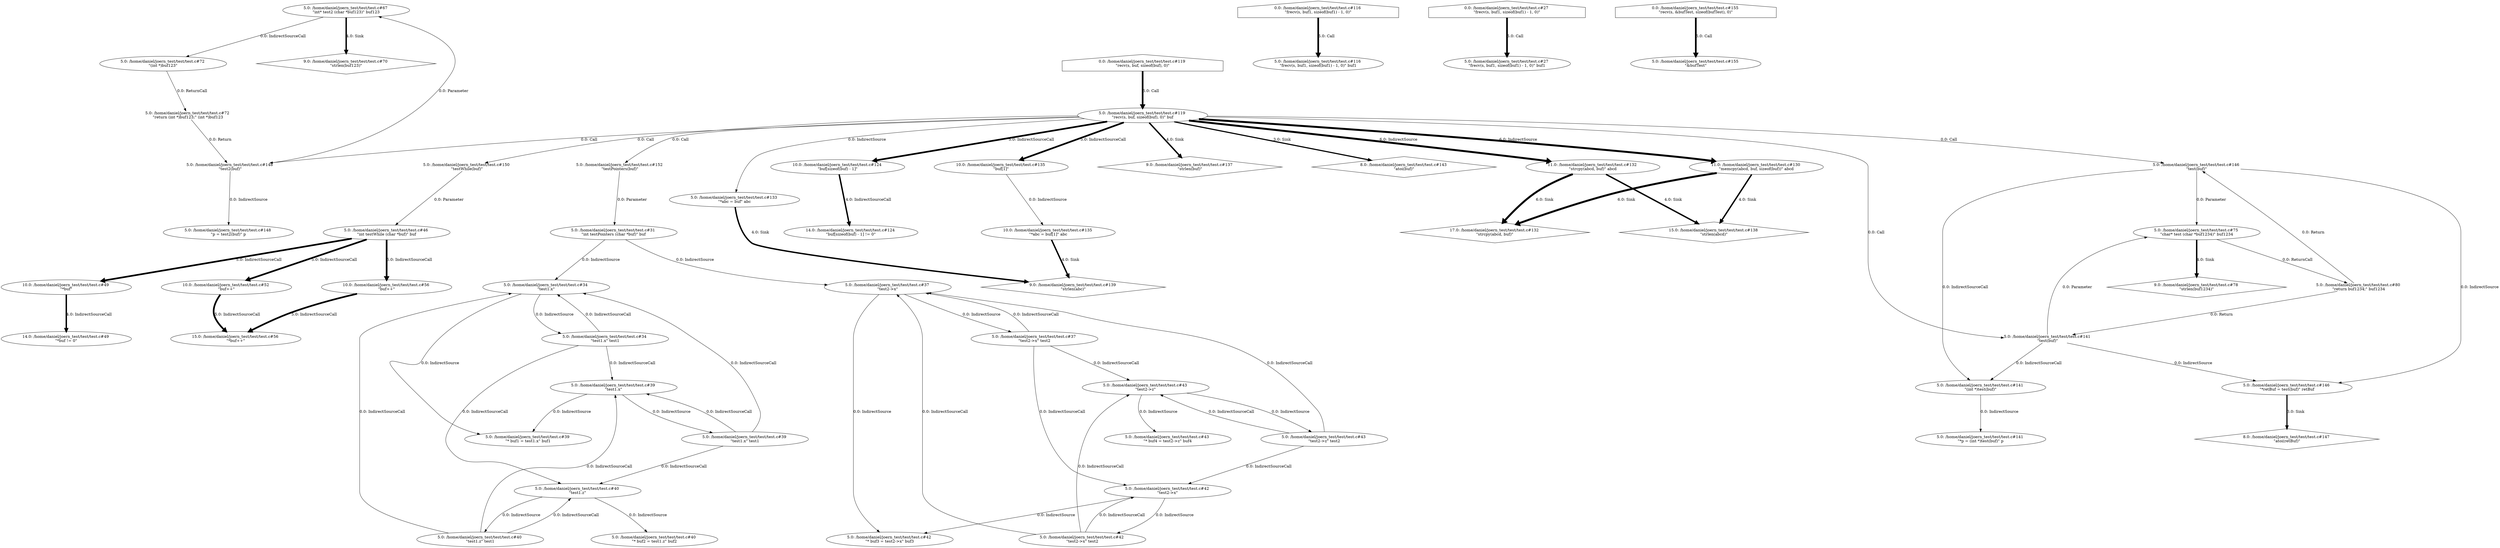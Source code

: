 digraph TaintDot {
	nodesep = 1.5
	ranksep = 1.5
	"5.0: /home/daniel/joern_test/test/test.c#67 
\"int* test2 (char *buf123)\" buf123"
	"5.0: /home/daniel/joern_test/test/test.c#31 
\"int testPointers (char *buf)\" buf" -> "5.0: /home/daniel/joern_test/test/test.c#37 
\"test2->x\"" [label = "0.0: IndirectSource", penwidth = 1.0]
	"5.0: /home/daniel/joern_test/test/test.c#43 
\"test2->z\" test2"
	"5.0: /home/daniel/joern_test/test/test.c#42 
\"test2->x\""
	"5.0: /home/daniel/joern_test/test/test.c#119 
\"recv(s, buf, sizeof(buf), 0)\" buf" -> "5.0: /home/daniel/joern_test/test/test.c#146 
\"test(buf)\"" [label = "0.0: Call", penwidth = 1.0]
	"10.0: /home/daniel/joern_test/test/test.c#135 
\"buf[1]\""
	"5.0: /home/daniel/joern_test/test/test.c#42 
\"test2->x\" test2" -> "5.0: /home/daniel/joern_test/test/test.c#43 
\"test2->z\"" [label = "0.0: IndirectSourceCall", penwidth = 1.0]
	"5.0: /home/daniel/joern_test/test/test.c#119 
\"recv(s, buf, sizeof(buf), 0)\" buf" -> "11.0: /home/daniel/joern_test/test/test.c#130 
\"memcpy(abcd, buf, sizeof(buf))\" abcd" [label = "6.0: IndirectSource", penwidth = 7.0]
	"5.0: /home/daniel/joern_test/test/test.c#141 
\"(int *)test(buf)\""
	"17.0: /home/daniel/joern_test/test/test.c#132 
\"strcpy(abcd, buf)\"" [shape = diamond]
	"5.0: /home/daniel/joern_test/test/test.c#39 
\"test1.x\"" -> "5.0: /home/daniel/joern_test/test/test.c#39 
\"* buf1 = test1.x\" buf1" [label = "0.0: IndirectSource", penwidth = 1.0]
	"5.0: /home/daniel/joern_test/test/test.c#46 
\"int testWhile (char *buf)\" buf" -> "10.0: /home/daniel/joern_test/test/test.c#52 
\"buf++\"" [label = "5.0: IndirectSourceCall", penwidth = 6.0]
	"5.0: /home/daniel/joern_test/test/test.c#34 
\"test1.x\" test1" -> "5.0: /home/daniel/joern_test/test/test.c#34 
\"test1.x\"" [label = "0.0: IndirectSourceCall", penwidth = 1.0]
	"9.0: /home/daniel/joern_test/test/test.c#78 
\"strlen(buf1234)\"" [shape = diamond]
	"5.0: /home/daniel/joern_test/test/test.c#119 
\"recv(s, buf, sizeof(buf), 0)\" buf" -> "11.0: /home/daniel/joern_test/test/test.c#132 
\"strcpy(abcd, buf)\" abcd" [label = "6.0: IndirectSource", penwidth = 7.0]
	"5.0: /home/daniel/joern_test/test/test.c#43 
\"test2->z\" test2" -> "5.0: /home/daniel/joern_test/test/test.c#37 
\"test2->x\"" [label = "0.0: IndirectSourceCall", penwidth = 1.0]
	"5.0: /home/daniel/joern_test/test/test.c#119 
\"recv(s, buf, sizeof(buf), 0)\" buf" -> "5.0: /home/daniel/joern_test/test/test.c#133 
\"*abc = buf\" abc" [label = "0.0: IndirectSource", penwidth = 1.0]
	"5.0: /home/daniel/joern_test/test/test.c#119 
\"recv(s, buf, sizeof(buf), 0)\" buf" -> "10.0: /home/daniel/joern_test/test/test.c#135 
\"buf[1]\"" [label = "5.0: IndirectSourceCall", penwidth = 6.0]
	"5.0: /home/daniel/joern_test/test/test.c#119 
\"recv(s, buf, sizeof(buf), 0)\" buf" -> "5.0: /home/daniel/joern_test/test/test.c#148 
\"test2(buf)\"" [label = "0.0: Call", penwidth = 1.0]
	"5.0: /home/daniel/joern_test/test/test.c#37 
\"test2->x\"" -> "5.0: /home/daniel/joern_test/test/test.c#37 
\"test2->x\" test2" [label = "0.0: IndirectSource", penwidth = 1.0]
	"0.0: /home/daniel/joern_test/test/test.c#116 
\"frecv(s, buf1, sizeof(buf1) - 1, 0)\"" -> "5.0: /home/daniel/joern_test/test/test.c#116 
\"frecv(s, buf1, sizeof(buf1) - 1, 0)\" buf1" [label = "5.0: Call", penwidth = 6.0]
	"5.0: /home/daniel/joern_test/test/test.c#146 
\"test(buf)\"" -> "5.0: /home/daniel/joern_test/test/test.c#146 
\"*retBuf = test(buf)\" retBuf" [label = "0.0: IndirectSource", penwidth = 1.0]
	"5.0: /home/daniel/joern_test/test/test.c#72 
\"return (int *)buf123;\" (int *)buf123" [shape = plain]
	"5.0: /home/daniel/joern_test/test/test.c#46 
\"int testWhile (char *buf)\" buf"
	"5.0: /home/daniel/joern_test/test/test.c#42 
\"test2->x\"" -> "5.0: /home/daniel/joern_test/test/test.c#42 
\"* buf3 = test2->x\" buf3" [label = "0.0: IndirectSource", penwidth = 1.0]
	"5.0: /home/daniel/joern_test/test/test.c#150 
\"testWhile(buf)\"" [shape = plain]
	"5.0: /home/daniel/joern_test/test/test.c#34 
\"test1.x\"" -> "5.0: /home/daniel/joern_test/test/test.c#39 
\"* buf1 = test1.x\" buf1" [label = "0.0: IndirectSource", penwidth = 1.0]
	"5.0: /home/daniel/joern_test/test/test.c#80 
\"return buf1234;\" buf1234" [shape = plain]
	"5.0: /home/daniel/joern_test/test/test.c#34 
\"test1.x\" test1" -> "5.0: /home/daniel/joern_test/test/test.c#39 
\"test1.x\"" [label = "0.0: IndirectSourceCall", penwidth = 1.0]
	"11.0: /home/daniel/joern_test/test/test.c#132 
\"strcpy(abcd, buf)\" abcd" -> "17.0: /home/daniel/joern_test/test/test.c#132 
\"strcpy(abcd, buf)\"" [label = "6.0: Sink", penwidth = 7.0]
	"5.0: /home/daniel/joern_test/test/test.c#141 
\"test(buf)\"" -> "5.0: /home/daniel/joern_test/test/test.c#141 
\"(int *)test(buf)\"" [label = "0.0: IndirectSourceCall", penwidth = 1.0]
	"5.0: /home/daniel/joern_test/test/test.c#31 
\"int testPointers (char *buf)\" buf"
	"5.0: /home/daniel/joern_test/test/test.c#43 
\"test2->z\" test2" -> "5.0: /home/daniel/joern_test/test/test.c#43 
\"test2->z\"" [label = "0.0: IndirectSourceCall", penwidth = 1.0]
	"5.0: /home/daniel/joern_test/test/test.c#27 
\"frecv(s, buf1, sizeof(buf1) - 1, 0)\" buf1"
	"0.0: /home/daniel/joern_test/test/test.c#119 
\"recv(s, buf, sizeof(buf), 0)\"" -> "5.0: /home/daniel/joern_test/test/test.c#119 
\"recv(s, buf, sizeof(buf), 0)\" buf" [label = "5.0: Call", penwidth = 6.0]
	"5.0: /home/daniel/joern_test/test/test.c#37 
\"test2->x\""
	"5.0: /home/daniel/joern_test/test/test.c#148 
\"test2(buf)\"" -> "5.0: /home/daniel/joern_test/test/test.c#67 
\"int* test2 (char *buf123)\" buf123" [label = "0.0: Parameter", penwidth = 1.0]
	"5.0: /home/daniel/joern_test/test/test.c#141 
\"test(buf)\"" [shape = plain]
	"10.0: /home/daniel/joern_test/test/test.c#56 
\"buf++\""
	"5.0: /home/daniel/joern_test/test/test.c#39 
\"test1.x\" test1" -> "5.0: /home/daniel/joern_test/test/test.c#39 
\"test1.x\"" [label = "0.0: IndirectSourceCall", penwidth = 1.0]
	"5.0: /home/daniel/joern_test/test/test.c#43 
\"test2->z\"" -> "5.0: /home/daniel/joern_test/test/test.c#43 
\"test2->z\" test2" [label = "0.0: IndirectSource", penwidth = 1.0]
	"5.0: /home/daniel/joern_test/test/test.c#42 
\"test2->x\" test2" -> "5.0: /home/daniel/joern_test/test/test.c#37 
\"test2->x\"" [label = "0.0: IndirectSourceCall", penwidth = 1.0]
	"5.0: /home/daniel/joern_test/test/test.c#39 
\"test1.x\" test1"
	"10.0: /home/daniel/joern_test/test/test.c#135 
\"*abc = buf[1]\" abc" -> "9.0: /home/daniel/joern_test/test/test.c#139 
\"strlen(abc)\"" [label = "4.0: Sink", penwidth = 5.0]
	"5.0: /home/daniel/joern_test/test/test.c#72 
\"(int *)buf123\""
	"5.0: /home/daniel/joern_test/test/test.c#141 
\"*p = (int *)test(buf)\" p"
	"0.0: /home/daniel/joern_test/test/test.c#27 
\"frecv(s, buf1, sizeof(buf1) - 1, 0)\"" -> "5.0: /home/daniel/joern_test/test/test.c#27 
\"frecv(s, buf1, sizeof(buf1) - 1, 0)\" buf1" [label = "5.0: Call", penwidth = 6.0]
	"5.0: /home/daniel/joern_test/test/test.c#152 
\"testPointers(buf)\"" [shape = plain]
	"14.0: /home/daniel/joern_test/test/test.c#124 
\"buf[sizeof(buf) - 1] != 0\""
	"5.0: /home/daniel/joern_test/test/test.c#37 
\"test2->x\"" -> "5.0: /home/daniel/joern_test/test/test.c#42 
\"* buf3 = test2->x\" buf3" [label = "0.0: IndirectSource", penwidth = 1.0]
	"5.0: /home/daniel/joern_test/test/test.c#34 
\"test1.x\""
	"5.0: /home/daniel/joern_test/test/test.c#42 
\"test2->x\" test2"
	"5.0: /home/daniel/joern_test/test/test.c#146 
\"*retBuf = test(buf)\" retBuf"
	"9.0: /home/daniel/joern_test/test/test.c#137 
\"strlen(buf)\"" [shape = diamond]
	"5.0: /home/daniel/joern_test/test/test.c#39 
\"test1.x\""
	"5.0: /home/daniel/joern_test/test/test.c#146 
\"test(buf)\""
	"5.0: /home/daniel/joern_test/test/test.c#75 
\"char* test (char *buf1234)\" buf1234" -> "9.0: /home/daniel/joern_test/test/test.c#78 
\"strlen(buf1234)\"" [label = "4.0: Sink", penwidth = 5.0]
	"5.0: /home/daniel/joern_test/test/test.c#119 
\"recv(s, buf, sizeof(buf), 0)\" buf" -> "5.0: /home/daniel/joern_test/test/test.c#141 
\"test(buf)\"" [label = "0.0: Call", penwidth = 1.0]
	"5.0: /home/daniel/joern_test/test/test.c#146 
\"test(buf)\"" -> "5.0: /home/daniel/joern_test/test/test.c#141 
\"(int *)test(buf)\"" [label = "0.0: IndirectSourceCall", penwidth = 1.0]
	"5.0: /home/daniel/joern_test/test/test.c#40 
\"test1.z\"" -> "5.0: /home/daniel/joern_test/test/test.c#40 
\"* buf2 = test1.z\" buf2" [label = "0.0: IndirectSource", penwidth = 1.0]
	"5.0: /home/daniel/joern_test/test/test.c#40 
\"* buf2 = test1.z\" buf2"
	"5.0: /home/daniel/joern_test/test/test.c#42 
\"test2->x\" test2" -> "5.0: /home/daniel/joern_test/test/test.c#42 
\"test2->x\"" [label = "0.0: IndirectSourceCall", penwidth = 1.0]
	"5.0: /home/daniel/joern_test/test/test.c#72 
\"return (int *)buf123;\" (int *)buf123" -> "5.0: /home/daniel/joern_test/test/test.c#148 
\"test2(buf)\"" [label = "0.0: Return", penwidth = 1.0]
	"5.0: /home/daniel/joern_test/test/test.c#116 
\"frecv(s, buf1, sizeof(buf1) - 1, 0)\" buf1"
	"5.0: /home/daniel/joern_test/test/test.c#40 
\"test1.z\"" -> "5.0: /home/daniel/joern_test/test/test.c#40 
\"test1.z\" test1" [label = "0.0: IndirectSource", penwidth = 1.0]
	"5.0: /home/daniel/joern_test/test/test.c#119 
\"recv(s, buf, sizeof(buf), 0)\" buf" -> "8.0: /home/daniel/joern_test/test/test.c#143 
\"atoi(buf)\"" [label = "3.0: Sink", penwidth = 4.0]
	"11.0: /home/daniel/joern_test/test/test.c#130 
\"memcpy(abcd, buf, sizeof(buf))\" abcd" -> "15.0: /home/daniel/joern_test/test/test.c#138 
\"strlen(abcd)\"" [label = "4.0: Sink", penwidth = 5.0]
	"5.0: /home/daniel/joern_test/test/test.c#72 
\"(int *)buf123\"" -> "5.0: /home/daniel/joern_test/test/test.c#72 
\"return (int *)buf123;\" (int *)buf123" [label = "0.0: ReturnCall", penwidth = 1.0]
	"5.0: /home/daniel/joern_test/test/test.c#119 
\"recv(s, buf, sizeof(buf), 0)\" buf" -> "5.0: /home/daniel/joern_test/test/test.c#150 
\"testWhile(buf)\"" [label = "0.0: Call", penwidth = 1.0]
	"5.0: /home/daniel/joern_test/test/test.c#43 
\"* buf4 = test2->z\" buf4"
	"5.0: /home/daniel/joern_test/test/test.c#37 
\"test2->x\" test2"
	"5.0: /home/daniel/joern_test/test/test.c#34 
\"test1.x\" test1" -> "5.0: /home/daniel/joern_test/test/test.c#40 
\"test1.z\"" [label = "0.0: IndirectSourceCall", penwidth = 1.0]
	"5.0: /home/daniel/joern_test/test/test.c#146 
\"test(buf)\"" -> "5.0: /home/daniel/joern_test/test/test.c#75 
\"char* test (char *buf1234)\" buf1234" [label = "0.0: Parameter", penwidth = 1.0]
	"15.0: /home/daniel/joern_test/test/test.c#56 
\"*buf++\""
	"0.0: /home/daniel/joern_test/test/test.c#116 
\"frecv(s, buf1, sizeof(buf1) - 1, 0)\"" [shape = house]
	"5.0: /home/daniel/joern_test/test/test.c#42 
\"test2->x\"" -> "5.0: /home/daniel/joern_test/test/test.c#42 
\"test2->x\" test2" [label = "0.0: IndirectSource", penwidth = 1.0]
	"10.0: /home/daniel/joern_test/test/test.c#49 
\"*buf\""
	"5.0: /home/daniel/joern_test/test/test.c#146 
\"*retBuf = test(buf)\" retBuf" -> "8.0: /home/daniel/joern_test/test/test.c#147 
\"atoi(retBuf)\"" [label = "3.0: Sink", penwidth = 4.0]
	"5.0: /home/daniel/joern_test/test/test.c#75 
\"char* test (char *buf1234)\" buf1234" -> "5.0: /home/daniel/joern_test/test/test.c#80 
\"return buf1234;\" buf1234" [label = "0.0: ReturnCall", penwidth = 1.0]
	"11.0: /home/daniel/joern_test/test/test.c#132 
\"strcpy(abcd, buf)\" abcd" -> "15.0: /home/daniel/joern_test/test/test.c#138 
\"strlen(abcd)\"" [label = "4.0: Sink", penwidth = 5.0]
	"5.0: /home/daniel/joern_test/test/test.c#42 
\"* buf3 = test2->x\" buf3"
	"5.0: /home/daniel/joern_test/test/test.c#46 
\"int testWhile (char *buf)\" buf" -> "10.0: /home/daniel/joern_test/test/test.c#49 
\"*buf\"" [label = "5.0: IndirectSourceCall", penwidth = 6.0]
	"5.0: /home/daniel/joern_test/test/test.c#148 
\"test2(buf)\"" -> "5.0: /home/daniel/joern_test/test/test.c#148 
\"p = test2(buf)\" p" [label = "0.0: IndirectSource", penwidth = 1.0]
	"5.0: /home/daniel/joern_test/test/test.c#39 
\"test1.x\" test1" -> "5.0: /home/daniel/joern_test/test/test.c#34 
\"test1.x\"" [label = "0.0: IndirectSourceCall", penwidth = 1.0]
	"5.0: /home/daniel/joern_test/test/test.c#31 
\"int testPointers (char *buf)\" buf" -> "5.0: /home/daniel/joern_test/test/test.c#34 
\"test1.x\"" [label = "0.0: IndirectSource", penwidth = 1.0]
	"10.0: /home/daniel/joern_test/test/test.c#49 
\"*buf\"" -> "14.0: /home/daniel/joern_test/test/test.c#49 
\"*buf != 0\"" [label = "4.0: IndirectSourceCall", penwidth = 5.0]
	"5.0: /home/daniel/joern_test/test/test.c#148 
\"test2(buf)\"" [shape = plain]
	"5.0: /home/daniel/joern_test/test/test.c#40 
\"test1.z\" test1"
	"5.0: /home/daniel/joern_test/test/test.c#148 
\"test2(buf)\""
	"11.0: /home/daniel/joern_test/test/test.c#132 
\"strcpy(abcd, buf)\" abcd"
	"5.0: /home/daniel/joern_test/test/test.c#43 
\"test2->z\" test2" -> "5.0: /home/daniel/joern_test/test/test.c#42 
\"test2->x\"" [label = "0.0: IndirectSourceCall", penwidth = 1.0]
	"10.0: /home/daniel/joern_test/test/test.c#135 
\"*abc = buf[1]\" abc"
	"5.0: /home/daniel/joern_test/test/test.c#37 
\"test2->x\" test2" -> "5.0: /home/daniel/joern_test/test/test.c#43 
\"test2->z\"" [label = "0.0: IndirectSourceCall", penwidth = 1.0]
	"14.0: /home/daniel/joern_test/test/test.c#49 
\"*buf != 0\""
	"5.0: /home/daniel/joern_test/test/test.c#141 
\"test(buf)\"" -> "5.0: /home/daniel/joern_test/test/test.c#75 
\"char* test (char *buf1234)\" buf1234" [label = "0.0: Parameter", penwidth = 1.0]
	"5.0: /home/daniel/joern_test/test/test.c#150 
\"testWhile(buf)\"" -> "5.0: /home/daniel/joern_test/test/test.c#46 
\"int testWhile (char *buf)\" buf" [label = "0.0: Parameter", penwidth = 1.0]
	"5.0: /home/daniel/joern_test/test/test.c#34 
\"test1.x\" test1"
	"5.0: /home/daniel/joern_test/test/test.c#75 
\"char* test (char *buf1234)\" buf1234"
	"5.0: /home/daniel/joern_test/test/test.c#133 
\"*abc = buf\" abc"
	"15.0: /home/daniel/joern_test/test/test.c#138 
\"strlen(abcd)\"" [shape = diamond]
	"5.0: /home/daniel/joern_test/test/test.c#39 
\"test1.x\"" -> "5.0: /home/daniel/joern_test/test/test.c#39 
\"test1.x\" test1" [label = "0.0: IndirectSource", penwidth = 1.0]
	"5.0: /home/daniel/joern_test/test/test.c#119 
\"recv(s, buf, sizeof(buf), 0)\" buf"
	"5.0: /home/daniel/joern_test/test/test.c#155 
\"&bufTest\""
	"10.0: /home/daniel/joern_test/test/test.c#52 
\"buf++\""
	"5.0: /home/daniel/joern_test/test/test.c#80 
\"return buf1234;\" buf1234" -> "5.0: /home/daniel/joern_test/test/test.c#146 
\"test(buf)\"" [label = "0.0: Return", penwidth = 1.0]
	"10.0: /home/daniel/joern_test/test/test.c#52 
\"buf++\"" -> "15.0: /home/daniel/joern_test/test/test.c#56 
\"*buf++\"" [label = "5.0: IndirectSourceCall", penwidth = 6.0]
	"5.0: /home/daniel/joern_test/test/test.c#40 
\"test1.z\" test1" -> "5.0: /home/daniel/joern_test/test/test.c#40 
\"test1.z\"" [label = "0.0: IndirectSourceCall", penwidth = 1.0]
	"5.0: /home/daniel/joern_test/test/test.c#43 
\"test2->z\""
	"9.0: /home/daniel/joern_test/test/test.c#70 
\"strlen(buf123)\"" [shape = diamond]
	"10.0: /home/daniel/joern_test/test/test.c#124 
\"buf[sizeof(buf) - 1]\""
	"10.0: /home/daniel/joern_test/test/test.c#56 
\"buf++\"" -> "15.0: /home/daniel/joern_test/test/test.c#56 
\"*buf++\"" [label = "5.0: IndirectSourceCall", penwidth = 6.0]
	"5.0: /home/daniel/joern_test/test/test.c#119 
\"recv(s, buf, sizeof(buf), 0)\" buf" -> "10.0: /home/daniel/joern_test/test/test.c#124 
\"buf[sizeof(buf) - 1]\"" [label = "5.0: IndirectSourceCall", penwidth = 6.0]
	"5.0: /home/daniel/joern_test/test/test.c#40 
\"test1.z\""
	"5.0: /home/daniel/joern_test/test/test.c#37 
\"test2->x\" test2" -> "5.0: /home/daniel/joern_test/test/test.c#37 
\"test2->x\"" [label = "0.0: IndirectSourceCall", penwidth = 1.0]
	"0.0: /home/daniel/joern_test/test/test.c#155 
\"recv(s, &bufTest, sizeof(bufTest), 0)\"" [shape = house]
	"8.0: /home/daniel/joern_test/test/test.c#143 
\"atoi(buf)\"" [shape = diamond]
	"5.0: /home/daniel/joern_test/test/test.c#80 
\"return buf1234;\" buf1234" -> "5.0: /home/daniel/joern_test/test/test.c#141 
\"test(buf)\"" [label = "0.0: Return", penwidth = 1.0]
	"5.0: /home/daniel/joern_test/test/test.c#119 
\"recv(s, buf, sizeof(buf), 0)\" buf" -> "5.0: /home/daniel/joern_test/test/test.c#152 
\"testPointers(buf)\"" [label = "0.0: Call", penwidth = 1.0]
	"11.0: /home/daniel/joern_test/test/test.c#130 
\"memcpy(abcd, buf, sizeof(buf))\" abcd" -> "17.0: /home/daniel/joern_test/test/test.c#132 
\"strcpy(abcd, buf)\"" [label = "6.0: Sink", penwidth = 7.0]
	"5.0: /home/daniel/joern_test/test/test.c#39 
\"* buf1 = test1.x\" buf1"
	"10.0: /home/daniel/joern_test/test/test.c#124 
\"buf[sizeof(buf) - 1]\"" -> "14.0: /home/daniel/joern_test/test/test.c#124 
\"buf[sizeof(buf) - 1] != 0\"" [label = "4.0: IndirectSourceCall", penwidth = 5.0]
	"5.0: /home/daniel/joern_test/test/test.c#40 
\"test1.z\" test1" -> "5.0: /home/daniel/joern_test/test/test.c#39 
\"test1.x\"" [label = "0.0: IndirectSourceCall", penwidth = 1.0]
	"5.0: /home/daniel/joern_test/test/test.c#67 
\"int* test2 (char *buf123)\" buf123" -> "9.0: /home/daniel/joern_test/test/test.c#70 
\"strlen(buf123)\"" [label = "4.0: Sink", penwidth = 5.0]
	"5.0: /home/daniel/joern_test/test/test.c#43 
\"test2->z\"" -> "5.0: /home/daniel/joern_test/test/test.c#43 
\"* buf4 = test2->z\" buf4" [label = "0.0: IndirectSource", penwidth = 1.0]
	"5.0: /home/daniel/joern_test/test/test.c#34 
\"test1.x\"" -> "5.0: /home/daniel/joern_test/test/test.c#34 
\"test1.x\" test1" [label = "0.0: IndirectSource", penwidth = 1.0]
	"5.0: /home/daniel/joern_test/test/test.c#148 
\"p = test2(buf)\" p"
	"5.0: /home/daniel/joern_test/test/test.c#40 
\"test1.z\" test1" -> "5.0: /home/daniel/joern_test/test/test.c#34 
\"test1.x\"" [label = "0.0: IndirectSourceCall", penwidth = 1.0]
	"0.0: /home/daniel/joern_test/test/test.c#155 
\"recv(s, &bufTest, sizeof(bufTest), 0)\"" -> "5.0: /home/daniel/joern_test/test/test.c#155 
\"&bufTest\"" [label = "5.0: Call", penwidth = 6.0]
	"5.0: /home/daniel/joern_test/test/test.c#146 
\"test(buf)\"" [shape = plain]
	"8.0: /home/daniel/joern_test/test/test.c#147 
\"atoi(retBuf)\"" [shape = diamond]
	"5.0: /home/daniel/joern_test/test/test.c#152 
\"testPointers(buf)\"" -> "5.0: /home/daniel/joern_test/test/test.c#31 
\"int testPointers (char *buf)\" buf" [label = "0.0: Parameter", penwidth = 1.0]
	"9.0: /home/daniel/joern_test/test/test.c#139 
\"strlen(abc)\"" [shape = diamond]
	"5.0: /home/daniel/joern_test/test/test.c#39 
\"test1.x\" test1" -> "5.0: /home/daniel/joern_test/test/test.c#40 
\"test1.z\"" [label = "0.0: IndirectSourceCall", penwidth = 1.0]
	"5.0: /home/daniel/joern_test/test/test.c#46 
\"int testWhile (char *buf)\" buf" -> "10.0: /home/daniel/joern_test/test/test.c#56 
\"buf++\"" [label = "5.0: IndirectSourceCall", penwidth = 6.0]
	"11.0: /home/daniel/joern_test/test/test.c#130 
\"memcpy(abcd, buf, sizeof(buf))\" abcd"
	"5.0: /home/daniel/joern_test/test/test.c#133 
\"*abc = buf\" abc" -> "9.0: /home/daniel/joern_test/test/test.c#139 
\"strlen(abc)\"" [label = "4.0: Sink", penwidth = 5.0]
	"5.0: /home/daniel/joern_test/test/test.c#119 
\"recv(s, buf, sizeof(buf), 0)\" buf" -> "9.0: /home/daniel/joern_test/test/test.c#137 
\"strlen(buf)\"" [label = "4.0: Sink", penwidth = 5.0]
	"5.0: /home/daniel/joern_test/test/test.c#67 
\"int* test2 (char *buf123)\" buf123" -> "5.0: /home/daniel/joern_test/test/test.c#72 
\"(int *)buf123\"" [label = "0.0: IndirectSourceCall", penwidth = 1.0]
	"5.0: /home/daniel/joern_test/test/test.c#141 
\"(int *)test(buf)\"" -> "5.0: /home/daniel/joern_test/test/test.c#141 
\"*p = (int *)test(buf)\" p" [label = "0.0: IndirectSource", penwidth = 1.0]
	"10.0: /home/daniel/joern_test/test/test.c#135 
\"buf[1]\"" -> "10.0: /home/daniel/joern_test/test/test.c#135 
\"*abc = buf[1]\" abc" [label = "0.0: IndirectSource", penwidth = 1.0]
	"5.0: /home/daniel/joern_test/test/test.c#37 
\"test2->x\" test2" -> "5.0: /home/daniel/joern_test/test/test.c#42 
\"test2->x\"" [label = "0.0: IndirectSourceCall", penwidth = 1.0]
	"0.0: /home/daniel/joern_test/test/test.c#119 
\"recv(s, buf, sizeof(buf), 0)\"" [shape = house]
	"0.0: /home/daniel/joern_test/test/test.c#27 
\"frecv(s, buf1, sizeof(buf1) - 1, 0)\"" [shape = house]
	"5.0: /home/daniel/joern_test/test/test.c#141 
\"test(buf)\""
	"5.0: /home/daniel/joern_test/test/test.c#141 
\"test(buf)\"" -> "5.0: /home/daniel/joern_test/test/test.c#146 
\"*retBuf = test(buf)\" retBuf" [label = "0.0: IndirectSource", penwidth = 1.0]
}